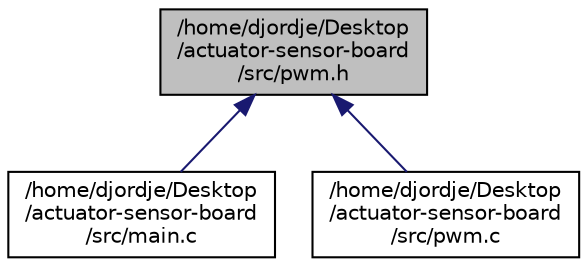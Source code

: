 digraph "/home/djordje/Desktop/actuator-sensor-board/src/pwm.h"
{
  edge [fontname="Helvetica",fontsize="10",labelfontname="Helvetica",labelfontsize="10"];
  node [fontname="Helvetica",fontsize="10",shape=record];
  Node1 [label="/home/djordje/Desktop\l/actuator-sensor-board\l/src/pwm.h",height=0.2,width=0.4,color="black", fillcolor="grey75", style="filled", fontcolor="black"];
  Node1 -> Node2 [dir="back",color="midnightblue",fontsize="10",style="solid",fontname="Helvetica"];
  Node2 [label="/home/djordje/Desktop\l/actuator-sensor-board\l/src/main.c",height=0.2,width=0.4,color="black", fillcolor="white", style="filled",URL="$main_8c.html"];
  Node1 -> Node3 [dir="back",color="midnightblue",fontsize="10",style="solid",fontname="Helvetica"];
  Node3 [label="/home/djordje/Desktop\l/actuator-sensor-board\l/src/pwm.c",height=0.2,width=0.4,color="black", fillcolor="white", style="filled",URL="$pwm_8c.html"];
}
